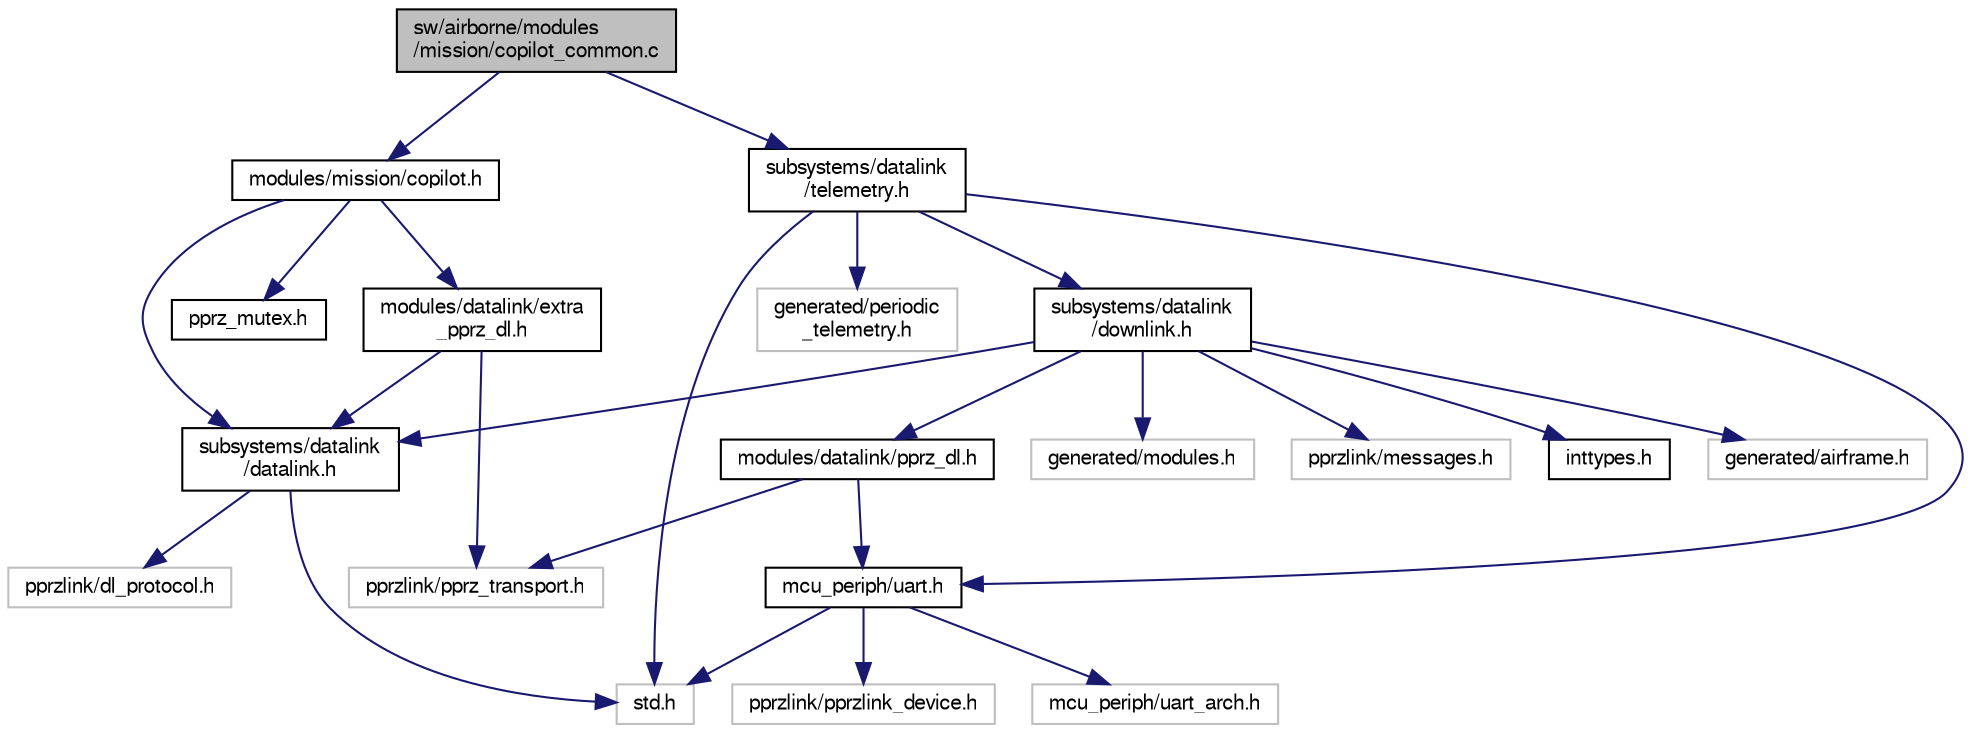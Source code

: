 digraph "sw/airborne/modules/mission/copilot_common.c"
{
  edge [fontname="FreeSans",fontsize="10",labelfontname="FreeSans",labelfontsize="10"];
  node [fontname="FreeSans",fontsize="10",shape=record];
  Node1 [label="sw/airborne/modules\l/mission/copilot_common.c",height=0.2,width=0.4,color="black", fillcolor="grey75", style="filled", fontcolor="black"];
  Node1 -> Node2 [color="midnightblue",fontsize="10",style="solid",fontname="FreeSans"];
  Node2 [label="modules/mission/copilot.h",height=0.2,width=0.4,color="black", fillcolor="white", style="filled",URL="$copilot_8h.html",tooltip="Mission Computer module, interfacing the mission computer (also known as Copilot), based losely on ISaAC: The Intelligent Safety and Airworthiness Co-Pilot module Based on paper \"A Payload Verification and Management Framework  for Small UAV-based Personal Remote Sensing Systems\" by Cal Coopmans and Chris Coffin. "];
  Node2 -> Node3 [color="midnightblue",fontsize="10",style="solid",fontname="FreeSans"];
  Node3 [label="subsystems/datalink\l/datalink.h",height=0.2,width=0.4,color="black", fillcolor="white", style="filled",URL="$datalink_8h.html",tooltip="Handling of messages coming from ground and other A/Cs. "];
  Node3 -> Node4 [color="midnightblue",fontsize="10",style="solid",fontname="FreeSans"];
  Node4 [label="std.h",height=0.2,width=0.4,color="grey75", fillcolor="white", style="filled"];
  Node3 -> Node5 [color="midnightblue",fontsize="10",style="solid",fontname="FreeSans"];
  Node5 [label="pprzlink/dl_protocol.h",height=0.2,width=0.4,color="grey75", fillcolor="white", style="filled"];
  Node2 -> Node6 [color="midnightblue",fontsize="10",style="solid",fontname="FreeSans"];
  Node6 [label="modules/datalink/extra\l_pprz_dl.h",height=0.2,width=0.4,color="black", fillcolor="white", style="filled",URL="$extra__pprz__dl_8h.html",tooltip="Extra datalink and telemetry using PPRZ protocol. "];
  Node6 -> Node3 [color="midnightblue",fontsize="10",style="solid",fontname="FreeSans"];
  Node6 -> Node7 [color="midnightblue",fontsize="10",style="solid",fontname="FreeSans"];
  Node7 [label="pprzlink/pprz_transport.h",height=0.2,width=0.4,color="grey75", fillcolor="white", style="filled"];
  Node2 -> Node8 [color="midnightblue",fontsize="10",style="solid",fontname="FreeSans"];
  Node8 [label="pprz_mutex.h",height=0.2,width=0.4,color="black", fillcolor="white", style="filled",URL="$pprz__mutex_8h.html",tooltip="Utility functions and macros to abstract some RTOS functionalities such as mutexes. "];
  Node1 -> Node9 [color="midnightblue",fontsize="10",style="solid",fontname="FreeSans"];
  Node9 [label="subsystems/datalink\l/telemetry.h",height=0.2,width=0.4,color="black", fillcolor="white", style="filled",URL="$telemetry_8h.html",tooltip="Periodic telemetry system header (includes downlink utility and generated code). "];
  Node9 -> Node4 [color="midnightblue",fontsize="10",style="solid",fontname="FreeSans"];
  Node9 -> Node10 [color="midnightblue",fontsize="10",style="solid",fontname="FreeSans"];
  Node10 [label="mcu_periph/uart.h",height=0.2,width=0.4,color="black", fillcolor="white", style="filled",URL="$uart_8h.html",tooltip="arch independent UART (Universal Asynchronous Receiver/Transmitter) API "];
  Node10 -> Node11 [color="midnightblue",fontsize="10",style="solid",fontname="FreeSans"];
  Node11 [label="mcu_periph/uart_arch.h",height=0.2,width=0.4,color="grey75", fillcolor="white", style="filled"];
  Node10 -> Node12 [color="midnightblue",fontsize="10",style="solid",fontname="FreeSans"];
  Node12 [label="pprzlink/pprzlink_device.h",height=0.2,width=0.4,color="grey75", fillcolor="white", style="filled"];
  Node10 -> Node4 [color="midnightblue",fontsize="10",style="solid",fontname="FreeSans"];
  Node9 -> Node13 [color="midnightblue",fontsize="10",style="solid",fontname="FreeSans"];
  Node13 [label="generated/periodic\l_telemetry.h",height=0.2,width=0.4,color="grey75", fillcolor="white", style="filled"];
  Node9 -> Node14 [color="midnightblue",fontsize="10",style="solid",fontname="FreeSans"];
  Node14 [label="subsystems/datalink\l/downlink.h",height=0.2,width=0.4,color="black", fillcolor="white", style="filled",URL="$downlink_8h.html",tooltip="Common code for AP and FBW telemetry. "];
  Node14 -> Node15 [color="midnightblue",fontsize="10",style="solid",fontname="FreeSans"];
  Node15 [label="inttypes.h",height=0.2,width=0.4,color="black", fillcolor="white", style="filled",URL="$inttypes_8h.html"];
  Node14 -> Node16 [color="midnightblue",fontsize="10",style="solid",fontname="FreeSans"];
  Node16 [label="generated/airframe.h",height=0.2,width=0.4,color="grey75", fillcolor="white", style="filled"];
  Node14 -> Node17 [color="midnightblue",fontsize="10",style="solid",fontname="FreeSans"];
  Node17 [label="generated/modules.h",height=0.2,width=0.4,color="grey75", fillcolor="white", style="filled"];
  Node14 -> Node18 [color="midnightblue",fontsize="10",style="solid",fontname="FreeSans"];
  Node18 [label="pprzlink/messages.h",height=0.2,width=0.4,color="grey75", fillcolor="white", style="filled"];
  Node14 -> Node3 [color="midnightblue",fontsize="10",style="solid",fontname="FreeSans"];
  Node14 -> Node19 [color="midnightblue",fontsize="10",style="solid",fontname="FreeSans"];
  Node19 [label="modules/datalink/pprz_dl.h",height=0.2,width=0.4,color="black", fillcolor="white", style="filled",URL="$pprz__dl_8h.html",tooltip="Datalink using PPRZ protocol. "];
  Node19 -> Node7 [color="midnightblue",fontsize="10",style="solid",fontname="FreeSans"];
  Node19 -> Node10 [color="midnightblue",fontsize="10",style="solid",fontname="FreeSans"];
}
